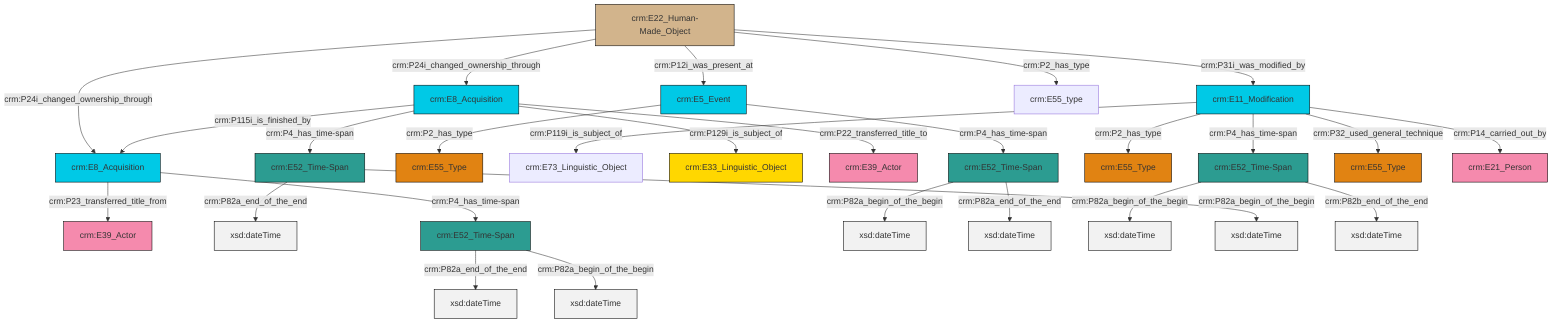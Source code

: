 graph TD
classDef Literal fill:#f2f2f2,stroke:#000000;
classDef CRM_Entity fill:#FFFFFF,stroke:#000000;
classDef Temporal_Entity fill:#00C9E6, stroke:#000000;
classDef Type fill:#E18312, stroke:#000000;
classDef Time-Span fill:#2C9C91, stroke:#000000;
classDef Appellation fill:#FFEB7F, stroke:#000000;
classDef Place fill:#008836, stroke:#000000;
classDef Persistent_Item fill:#B266B2, stroke:#000000;
classDef Conceptual_Object fill:#FFD700, stroke:#000000;
classDef Physical_Thing fill:#D2B48C, stroke:#000000;
classDef Actor fill:#f58aad, stroke:#000000;
classDef PC_Classes fill:#4ce600, stroke:#000000;
classDef Multi fill:#cccccc,stroke:#000000;

2["crm:E8_Acquisition"]:::Temporal_Entity -->|crm:P23_transferred_title_from| 3["crm:E39_Actor"]:::Actor
4["crm:E52_Time-Span"]:::Time-Span -->|crm:P82a_end_of_the_end| 5[xsd:dateTime]:::Literal
2["crm:E8_Acquisition"]:::Temporal_Entity -->|crm:P4_has_time-span| 6["crm:E52_Time-Span"]:::Time-Span
7["crm:E5_Event"]:::Temporal_Entity -->|crm:P2_has_type| 8["crm:E55_Type"]:::Type
9["crm:E11_Modification"]:::Temporal_Entity -->|crm:P119i_is_subject_of| 10["crm:E73_Linguistic_Object"]:::Default
17["crm:E52_Time-Span"]:::Time-Span -->|crm:P82a_begin_of_the_begin| 18[xsd:dateTime]:::Literal
6["crm:E52_Time-Span"]:::Time-Span -->|crm:P82a_end_of_the_end| 20[xsd:dateTime]:::Literal
21["crm:E22_Human-Made_Object"]:::Physical_Thing -->|crm:P24i_changed_ownership_through| 2["crm:E8_Acquisition"]:::Temporal_Entity
21["crm:E22_Human-Made_Object"]:::Physical_Thing -->|crm:P31i_was_modified_by| 9["crm:E11_Modification"]:::Temporal_Entity
17["crm:E52_Time-Span"]:::Time-Span -->|crm:P82a_end_of_the_end| 22[xsd:dateTime]:::Literal
9["crm:E11_Modification"]:::Temporal_Entity -->|crm:P2_has_type| 23["crm:E55_Type"]:::Type
21["crm:E22_Human-Made_Object"]:::Physical_Thing -->|crm:P12i_was_present_at| 7["crm:E5_Event"]:::Temporal_Entity
0["crm:E8_Acquisition"]:::Temporal_Entity -->|crm:P129i_is_subject_of| 11["crm:E33_Linguistic_Object"]:::Conceptual_Object
25["crm:E52_Time-Span"]:::Time-Span -->|crm:P82a_begin_of_the_begin| 26[xsd:dateTime]:::Literal
7["crm:E5_Event"]:::Temporal_Entity -->|crm:P4_has_time-span| 17["crm:E52_Time-Span"]:::Time-Span
21["crm:E22_Human-Made_Object"]:::Physical_Thing -->|crm:P24i_changed_ownership_through| 0["crm:E8_Acquisition"]:::Temporal_Entity
4["crm:E52_Time-Span"]:::Time-Span -->|crm:P82a_begin_of_the_begin| 34[xsd:dateTime]:::Literal
21["crm:E22_Human-Made_Object"]:::Physical_Thing -->|crm:P2_has_type| 15["crm:E55_type"]:::Default
0["crm:E8_Acquisition"]:::Temporal_Entity -->|crm:P4_has_time-span| 4["crm:E52_Time-Span"]:::Time-Span
6["crm:E52_Time-Span"]:::Time-Span -->|crm:P82a_begin_of_the_begin| 40[xsd:dateTime]:::Literal
0["crm:E8_Acquisition"]:::Temporal_Entity -->|crm:P22_transferred_title_to| 13["crm:E39_Actor"]:::Actor
9["crm:E11_Modification"]:::Temporal_Entity -->|crm:P4_has_time-span| 25["crm:E52_Time-Span"]:::Time-Span
25["crm:E52_Time-Span"]:::Time-Span -->|crm:P82b_end_of_the_end| 43[xsd:dateTime]:::Literal
9["crm:E11_Modification"]:::Temporal_Entity -->|crm:P14_carried_out_by| 41["crm:E21_Person"]:::Actor
0["crm:E8_Acquisition"]:::Temporal_Entity -->|crm:P115i_is_finished_by| 2["crm:E8_Acquisition"]:::Temporal_Entity
9["crm:E11_Modification"]:::Temporal_Entity -->|crm:P32_used_general_technique| 31["crm:E55_Type"]:::Type
